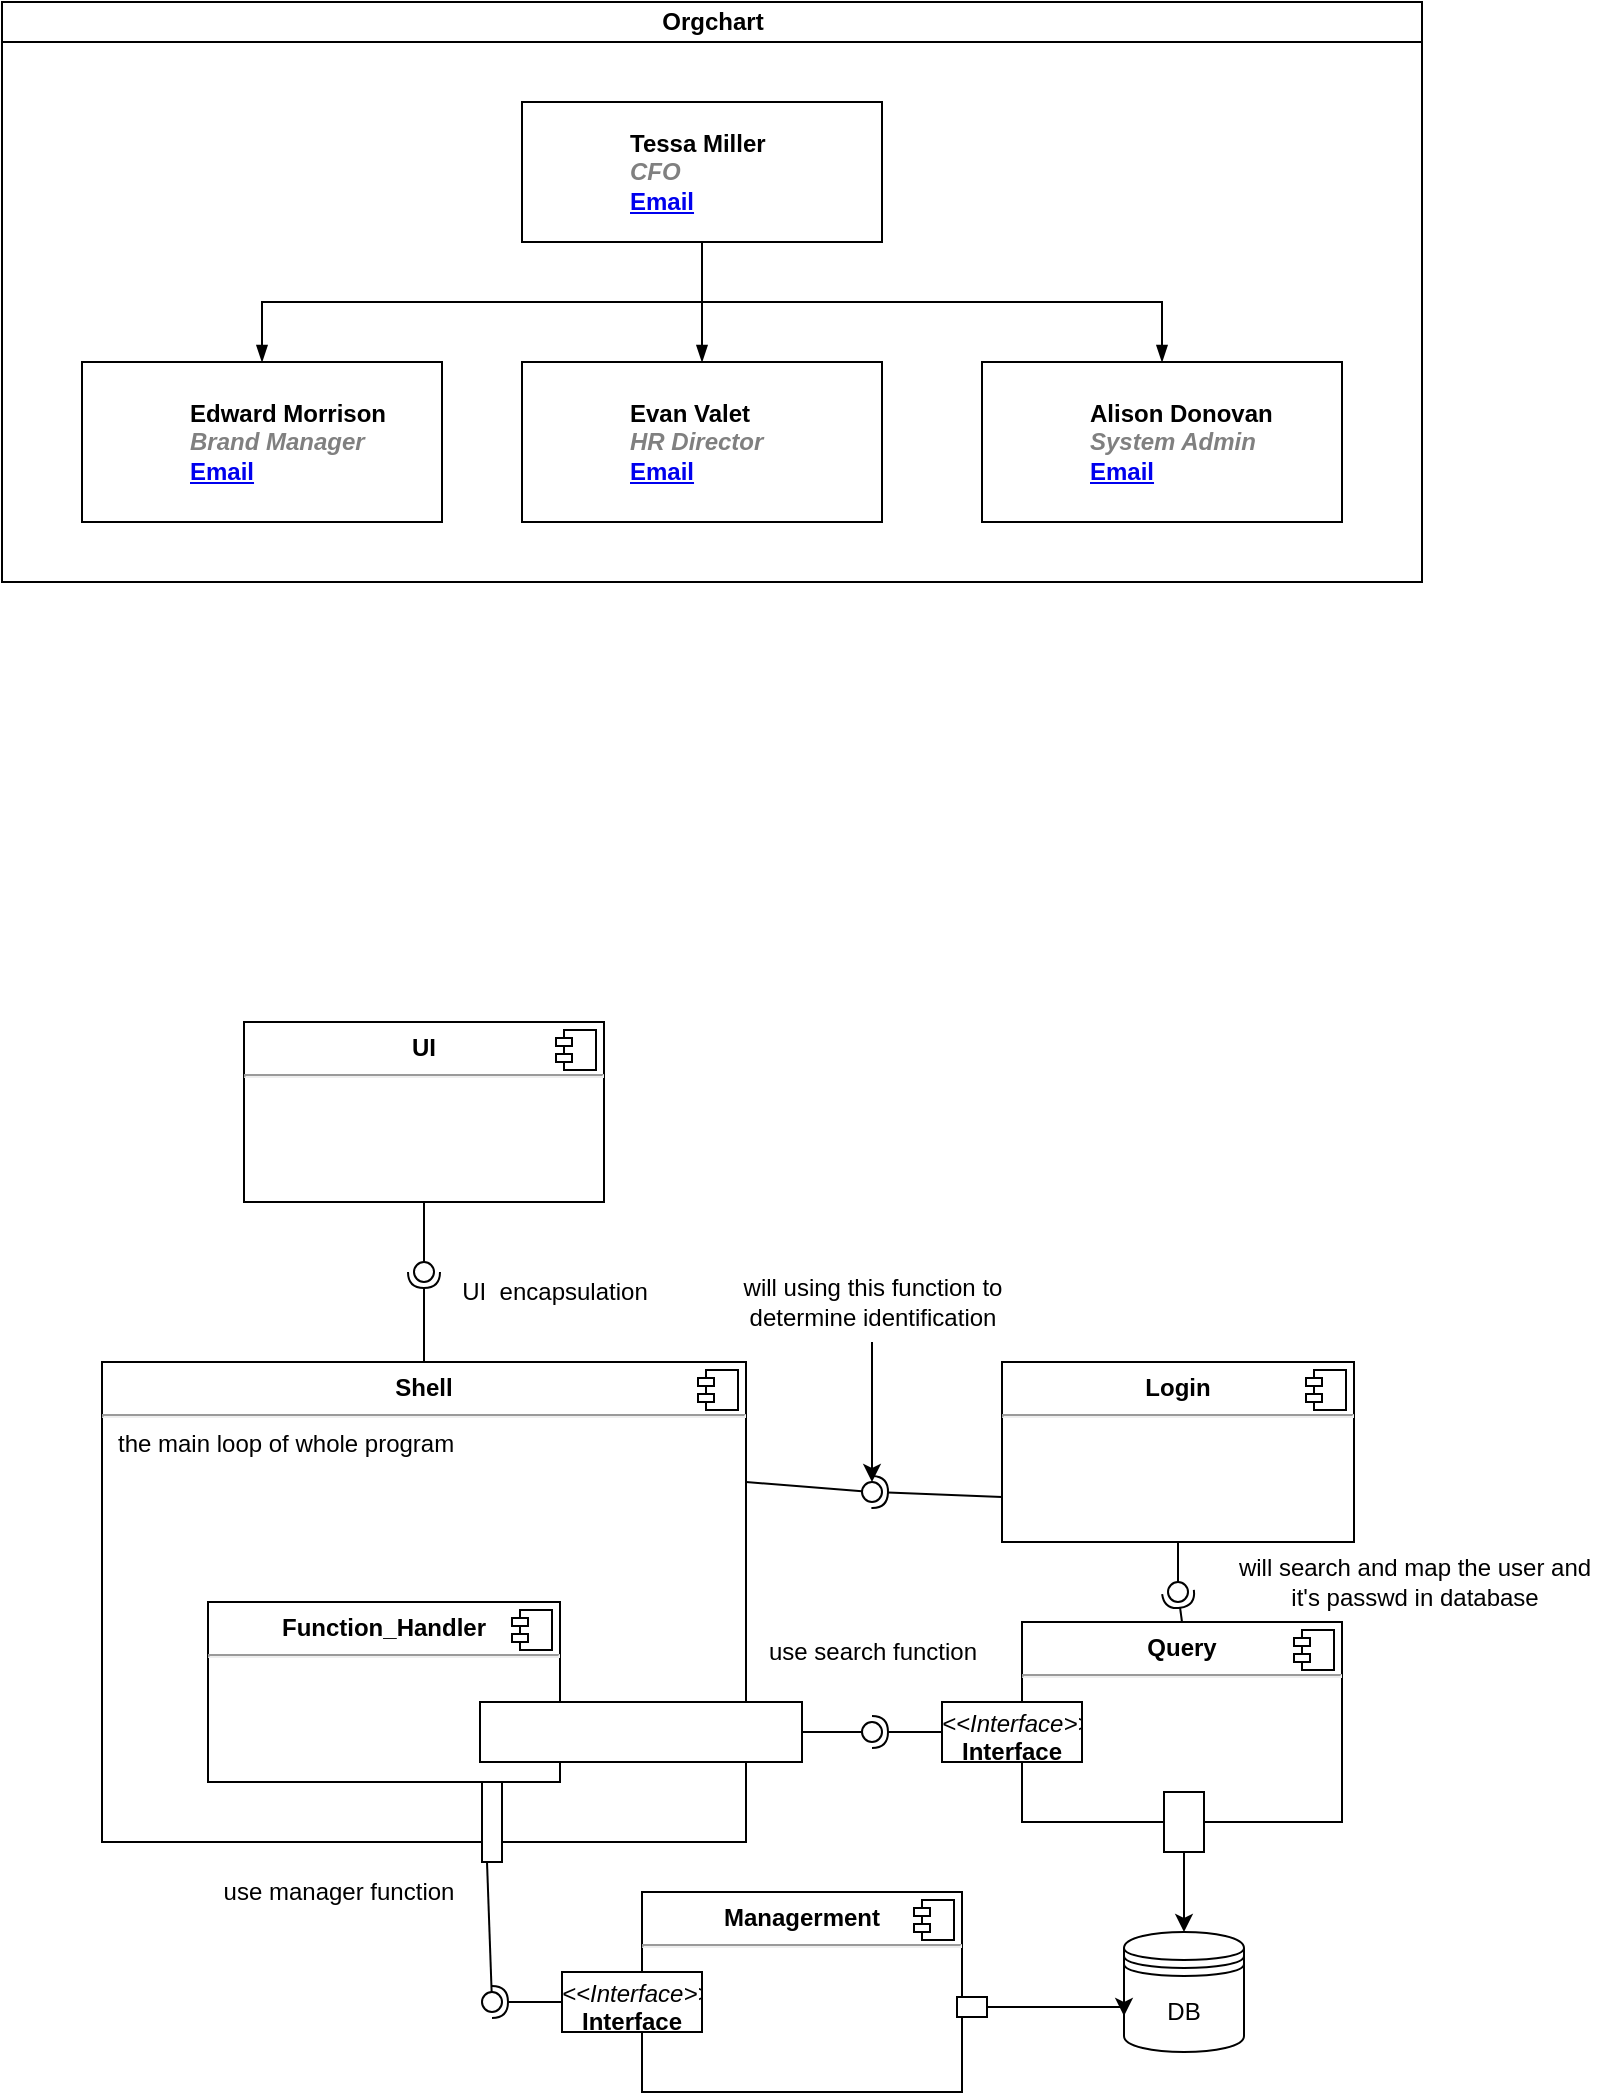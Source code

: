 <mxfile version="20.5.1" type="github">
  <diagram id="prtHgNgQTEPvFCAcTncT" name="Page-1">
    <mxGraphModel dx="1221" dy="644" grid="1" gridSize="10" guides="1" tooltips="1" connect="1" arrows="1" fold="1" page="1" pageScale="1" pageWidth="827" pageHeight="1169" math="0" shadow="0">
      <root>
        <mxCell id="0" />
        <mxCell id="1" parent="0" />
        <mxCell id="dNxyNK7c78bLwvsdeMH5-11" value="Orgchart" style="swimlane;html=1;startSize=20;horizontal=1;containerType=tree;glass=0;" parent="1" vertex="1">
          <mxGeometry x="40" y="80" width="710" height="290" as="geometry">
            <mxRectangle x="40" y="80" width="90" height="30" as="alternateBounds" />
          </mxGeometry>
        </mxCell>
        <UserObject label="%name%&lt;br&gt;&lt;i style=&quot;color: gray&quot;&gt;%position%&lt;/i&gt;&lt;br&gt;&lt;a href=&quot;mailto:%email%&quot;&gt;Email&lt;/a&gt;" name="Tessa Miller" position="CFO" location="Office 1" email="me@example.com" placeholders="1" link="https://www.draw.io" id="dNxyNK7c78bLwvsdeMH5-12">
          <mxCell style="label;image=https://cdn3.iconfinder.com/data/icons/user-avatars-1/512/users-3-128.png;whiteSpace=wrap;html=1;rounded=0;glass=0;treeMoving=1;treeFolding=1;" parent="dNxyNK7c78bLwvsdeMH5-11" vertex="1">
            <mxGeometry x="260" y="50" width="180" height="70" as="geometry" />
          </mxCell>
        </UserObject>
        <mxCell id="dNxyNK7c78bLwvsdeMH5-13" value="" style="endArrow=blockThin;endFill=1;fontSize=11;edgeStyle=elbowEdgeStyle;elbow=vertical;rounded=0;" parent="dNxyNK7c78bLwvsdeMH5-11" source="dNxyNK7c78bLwvsdeMH5-12" target="dNxyNK7c78bLwvsdeMH5-14" edge="1">
          <mxGeometry relative="1" as="geometry" />
        </mxCell>
        <UserObject label="%name%&lt;br&gt;&lt;i style=&quot;color: gray&quot;&gt;%position%&lt;/i&gt;&lt;br&gt;&lt;a href=&quot;mailto:%email%&quot;&gt;Email&lt;/a&gt;" name="Edward Morrison" position="Brand Manager" location="Office 2" email="me@example.com" placeholders="1" link="https://www.draw.io" id="dNxyNK7c78bLwvsdeMH5-14">
          <mxCell style="label;image=https://cdn3.iconfinder.com/data/icons/user-avatars-1/512/users-10-3-128.png;whiteSpace=wrap;html=1;rounded=0;glass=0;treeFolding=1;treeMoving=1;" parent="dNxyNK7c78bLwvsdeMH5-11" vertex="1">
            <mxGeometry x="40" y="180" width="180" height="80" as="geometry" />
          </mxCell>
        </UserObject>
        <mxCell id="dNxyNK7c78bLwvsdeMH5-15" value="" style="endArrow=blockThin;endFill=1;fontSize=11;edgeStyle=elbowEdgeStyle;elbow=vertical;rounded=0;" parent="dNxyNK7c78bLwvsdeMH5-11" source="dNxyNK7c78bLwvsdeMH5-12" target="dNxyNK7c78bLwvsdeMH5-16" edge="1">
          <mxGeometry relative="1" as="geometry" />
        </mxCell>
        <UserObject label="%name%&lt;br&gt;&lt;i style=&quot;color: gray&quot;&gt;%position%&lt;/i&gt;&lt;br&gt;&lt;a href=&quot;mailto:%email%&quot;&gt;Email&lt;/a&gt;" name="Evan Valet" position="HR Director" location="Office 4" email="me@example.com" placeholders="1" link="https://www.draw.io" id="dNxyNK7c78bLwvsdeMH5-16">
          <mxCell style="label;image=https://cdn3.iconfinder.com/data/icons/user-avatars-1/512/users-9-2-128.png;whiteSpace=wrap;html=1;rounded=0;glass=0;treeFolding=1;treeMoving=1;" parent="dNxyNK7c78bLwvsdeMH5-11" vertex="1">
            <mxGeometry x="260" y="180" width="180" height="80" as="geometry" />
          </mxCell>
        </UserObject>
        <mxCell id="dNxyNK7c78bLwvsdeMH5-17" value="" style="endArrow=blockThin;endFill=1;fontSize=11;edgeStyle=elbowEdgeStyle;elbow=vertical;rounded=0;" parent="dNxyNK7c78bLwvsdeMH5-11" source="dNxyNK7c78bLwvsdeMH5-12" target="dNxyNK7c78bLwvsdeMH5-18" edge="1">
          <mxGeometry relative="1" as="geometry" />
        </mxCell>
        <UserObject label="%name%&lt;br&gt;&lt;i style=&quot;color: gray&quot;&gt;%position%&lt;/i&gt;&lt;br&gt;&lt;a href=&quot;mailto:%email%&quot;&gt;Email&lt;/a&gt;" name="Alison Donovan" position="System Admin" location="Office 3" email="me@example.com" placeholders="1" link="https://www.draw.io" id="dNxyNK7c78bLwvsdeMH5-18">
          <mxCell style="label;image=https://cdn3.iconfinder.com/data/icons/user-avatars-1/512/users-2-128.png;whiteSpace=wrap;html=1;rounded=0;glass=0;" parent="dNxyNK7c78bLwvsdeMH5-11" vertex="1">
            <mxGeometry x="490" y="180" width="180" height="80" as="geometry" />
          </mxCell>
        </UserObject>
        <mxCell id="YdnGqSOYmnTD_bONCKsw-7" value="&lt;p style=&quot;margin:0px;margin-top:6px;text-align:center;&quot;&gt;&lt;b&gt;UI&lt;/b&gt;&lt;/p&gt;&lt;hr&gt;&lt;p style=&quot;margin:0px;margin-left:8px;&quot;&gt;&lt;br&gt;&lt;/p&gt;" style="align=left;overflow=fill;html=1;dropTarget=0;" vertex="1" parent="1">
          <mxGeometry x="161" y="590" width="180" height="90" as="geometry" />
        </mxCell>
        <mxCell id="YdnGqSOYmnTD_bONCKsw-8" value="" style="shape=component;jettyWidth=8;jettyHeight=4;" vertex="1" parent="YdnGqSOYmnTD_bONCKsw-7">
          <mxGeometry x="1" width="20" height="20" relative="1" as="geometry">
            <mxPoint x="-24" y="4" as="offset" />
          </mxGeometry>
        </mxCell>
        <mxCell id="YdnGqSOYmnTD_bONCKsw-9" value="&lt;p style=&quot;margin:0px;margin-top:6px;text-align:center;&quot;&gt;&lt;b&gt;Shell&lt;/b&gt;&lt;/p&gt;&lt;hr&gt;&lt;p style=&quot;margin:0px;margin-left:8px;&quot;&gt;the main loop of whole program&lt;/p&gt;" style="align=left;overflow=fill;html=1;dropTarget=0;" vertex="1" parent="1">
          <mxGeometry x="90" y="760" width="322" height="240" as="geometry" />
        </mxCell>
        <mxCell id="YdnGqSOYmnTD_bONCKsw-10" value="" style="shape=component;jettyWidth=8;jettyHeight=4;" vertex="1" parent="YdnGqSOYmnTD_bONCKsw-9">
          <mxGeometry x="1" width="20" height="20" relative="1" as="geometry">
            <mxPoint x="-24" y="4" as="offset" />
          </mxGeometry>
        </mxCell>
        <mxCell id="YdnGqSOYmnTD_bONCKsw-11" value="&lt;p style=&quot;margin:0px;margin-top:6px;text-align:center;&quot;&gt;&lt;b&gt;Login&lt;/b&gt;&lt;/p&gt;&lt;hr&gt;&lt;p style=&quot;margin:0px;margin-left:8px;&quot;&gt;&lt;br&gt;&lt;/p&gt;" style="align=left;overflow=fill;html=1;dropTarget=0;" vertex="1" parent="1">
          <mxGeometry x="540" y="760" width="176" height="90" as="geometry" />
        </mxCell>
        <mxCell id="YdnGqSOYmnTD_bONCKsw-12" value="" style="shape=component;jettyWidth=8;jettyHeight=4;" vertex="1" parent="YdnGqSOYmnTD_bONCKsw-11">
          <mxGeometry x="1" width="20" height="20" relative="1" as="geometry">
            <mxPoint x="-24" y="4" as="offset" />
          </mxGeometry>
        </mxCell>
        <mxCell id="YdnGqSOYmnTD_bONCKsw-19" value="" style="rounded=0;orthogonalLoop=1;jettySize=auto;html=1;endArrow=none;endFill=0;sketch=0;sourcePerimeterSpacing=0;targetPerimeterSpacing=0;exitX=1;exitY=0.25;exitDx=0;exitDy=0;" edge="1" target="YdnGqSOYmnTD_bONCKsw-21" parent="1" source="YdnGqSOYmnTD_bONCKsw-9">
          <mxGeometry relative="1" as="geometry">
            <mxPoint x="450" y="815" as="sourcePoint" />
          </mxGeometry>
        </mxCell>
        <mxCell id="YdnGqSOYmnTD_bONCKsw-20" value="" style="rounded=0;orthogonalLoop=1;jettySize=auto;html=1;endArrow=halfCircle;endFill=0;entryX=0.5;entryY=0.5;endSize=6;strokeWidth=1;sketch=0;exitX=0;exitY=0.75;exitDx=0;exitDy=0;" edge="1" target="YdnGqSOYmnTD_bONCKsw-21" parent="1" source="YdnGqSOYmnTD_bONCKsw-11">
          <mxGeometry relative="1" as="geometry">
            <mxPoint x="490" y="815" as="sourcePoint" />
          </mxGeometry>
        </mxCell>
        <mxCell id="YdnGqSOYmnTD_bONCKsw-21" value="" style="ellipse;whiteSpace=wrap;html=1;align=center;aspect=fixed;resizable=0;points=[];outlineConnect=0;sketch=0;" vertex="1" parent="1">
          <mxGeometry x="470" y="820" width="10" height="10" as="geometry" />
        </mxCell>
        <mxCell id="YdnGqSOYmnTD_bONCKsw-22" value="" style="rounded=0;orthogonalLoop=1;jettySize=auto;html=1;endArrow=none;endFill=0;sketch=0;sourcePerimeterSpacing=0;targetPerimeterSpacing=0;exitX=0.5;exitY=1;exitDx=0;exitDy=0;" edge="1" target="YdnGqSOYmnTD_bONCKsw-24" parent="1" source="YdnGqSOYmnTD_bONCKsw-7">
          <mxGeometry relative="1" as="geometry">
            <mxPoint x="227" y="715" as="sourcePoint" />
          </mxGeometry>
        </mxCell>
        <mxCell id="YdnGqSOYmnTD_bONCKsw-23" value="" style="rounded=0;orthogonalLoop=1;jettySize=auto;html=1;endArrow=halfCircle;endFill=0;entryX=0.5;entryY=0.5;endSize=6;strokeWidth=1;sketch=0;exitX=0.5;exitY=0;exitDx=0;exitDy=0;" edge="1" target="YdnGqSOYmnTD_bONCKsw-24" parent="1" source="YdnGqSOYmnTD_bONCKsw-9">
          <mxGeometry relative="1" as="geometry">
            <mxPoint x="340" y="725" as="sourcePoint" />
          </mxGeometry>
        </mxCell>
        <mxCell id="YdnGqSOYmnTD_bONCKsw-24" value="" style="ellipse;whiteSpace=wrap;html=1;align=center;aspect=fixed;resizable=0;points=[];outlineConnect=0;sketch=0;" vertex="1" parent="1">
          <mxGeometry x="246" y="710" width="10" height="10" as="geometry" />
        </mxCell>
        <mxCell id="YdnGqSOYmnTD_bONCKsw-25" value="&lt;p style=&quot;margin:0px;margin-top:6px;text-align:center;&quot;&gt;&lt;b&gt;Function_Handler&lt;/b&gt;&lt;/p&gt;&lt;hr&gt;&lt;p style=&quot;margin:0px;margin-left:8px;&quot;&gt;&lt;br&gt;&lt;/p&gt;" style="align=left;overflow=fill;html=1;dropTarget=0;" vertex="1" parent="1">
          <mxGeometry x="143" y="880" width="176" height="90" as="geometry" />
        </mxCell>
        <mxCell id="YdnGqSOYmnTD_bONCKsw-26" value="" style="shape=component;jettyWidth=8;jettyHeight=4;" vertex="1" parent="YdnGqSOYmnTD_bONCKsw-25">
          <mxGeometry x="1" width="20" height="20" relative="1" as="geometry">
            <mxPoint x="-24" y="4" as="offset" />
          </mxGeometry>
        </mxCell>
        <mxCell id="YdnGqSOYmnTD_bONCKsw-27" value="&lt;p style=&quot;margin:0px;margin-top:4px;text-align:center;&quot;&gt;&lt;br&gt;&lt;/p&gt;" style="verticalAlign=top;align=left;overflow=fill;fontSize=12;fontFamily=Helvetica;html=1;" vertex="1" parent="1">
          <mxGeometry x="279" y="930" width="161" height="30" as="geometry" />
        </mxCell>
        <mxCell id="YdnGqSOYmnTD_bONCKsw-28" value="&lt;p style=&quot;margin:0px;margin-top:6px;text-align:center;&quot;&gt;&lt;b&gt;Query&lt;/b&gt;&lt;/p&gt;&lt;hr&gt;&lt;p style=&quot;margin:0px;margin-left:8px;&quot;&gt;&lt;br&gt;&lt;/p&gt;" style="align=left;overflow=fill;html=1;dropTarget=0;" vertex="1" parent="1">
          <mxGeometry x="550" y="890" width="160" height="100" as="geometry" />
        </mxCell>
        <mxCell id="YdnGqSOYmnTD_bONCKsw-29" value="" style="shape=component;jettyWidth=8;jettyHeight=4;" vertex="1" parent="YdnGqSOYmnTD_bONCKsw-28">
          <mxGeometry x="1" width="20" height="20" relative="1" as="geometry">
            <mxPoint x="-24" y="4" as="offset" />
          </mxGeometry>
        </mxCell>
        <mxCell id="YdnGqSOYmnTD_bONCKsw-30" value="&lt;p style=&quot;margin:0px;margin-top:4px;text-align:center;&quot;&gt;&lt;i&gt;&amp;lt;&amp;lt;Interface&amp;gt;&amp;gt;&lt;/i&gt;&lt;br&gt;&lt;b&gt;Interface&lt;/b&gt;&lt;/p&gt;" style="verticalAlign=top;align=left;overflow=fill;fontSize=12;fontFamily=Helvetica;html=1;" vertex="1" parent="1">
          <mxGeometry x="510" y="930" width="70" height="30" as="geometry" />
        </mxCell>
        <mxCell id="YdnGqSOYmnTD_bONCKsw-34" value="" style="rounded=0;orthogonalLoop=1;jettySize=auto;html=1;endArrow=none;endFill=0;sketch=0;sourcePerimeterSpacing=0;targetPerimeterSpacing=0;exitX=1;exitY=0.5;exitDx=0;exitDy=0;" edge="1" target="YdnGqSOYmnTD_bONCKsw-36" parent="1" source="YdnGqSOYmnTD_bONCKsw-27">
          <mxGeometry relative="1" as="geometry">
            <mxPoint x="455" y="945" as="sourcePoint" />
          </mxGeometry>
        </mxCell>
        <mxCell id="YdnGqSOYmnTD_bONCKsw-35" value="" style="rounded=0;orthogonalLoop=1;jettySize=auto;html=1;endArrow=halfCircle;endFill=0;entryX=0.5;entryY=0.5;endSize=6;strokeWidth=1;sketch=0;exitX=0;exitY=0.5;exitDx=0;exitDy=0;" edge="1" target="YdnGqSOYmnTD_bONCKsw-36" parent="1" source="YdnGqSOYmnTD_bONCKsw-30">
          <mxGeometry relative="1" as="geometry">
            <mxPoint x="495" y="945" as="sourcePoint" />
          </mxGeometry>
        </mxCell>
        <mxCell id="YdnGqSOYmnTD_bONCKsw-36" value="" style="ellipse;whiteSpace=wrap;html=1;align=center;aspect=fixed;resizable=0;points=[];outlineConnect=0;sketch=0;" vertex="1" parent="1">
          <mxGeometry x="470" y="940" width="10" height="10" as="geometry" />
        </mxCell>
        <mxCell id="YdnGqSOYmnTD_bONCKsw-39" value="DB" style="shape=datastore;whiteSpace=wrap;html=1;" vertex="1" parent="1">
          <mxGeometry x="601" y="1045" width="60" height="60" as="geometry" />
        </mxCell>
        <mxCell id="YdnGqSOYmnTD_bONCKsw-43" style="edgeStyle=orthogonalEdgeStyle;rounded=0;orthogonalLoop=1;jettySize=auto;html=1;entryX=0.5;entryY=0;entryDx=0;entryDy=0;" edge="1" parent="1" source="YdnGqSOYmnTD_bONCKsw-40" target="YdnGqSOYmnTD_bONCKsw-39">
          <mxGeometry relative="1" as="geometry" />
        </mxCell>
        <mxCell id="YdnGqSOYmnTD_bONCKsw-40" value="&lt;p style=&quot;margin:0px;margin-top:4px;text-align:center;&quot;&gt;&lt;br&gt;&lt;/p&gt;" style="verticalAlign=top;align=left;overflow=fill;fontSize=12;fontFamily=Helvetica;html=1;rotation=90;" vertex="1" parent="1">
          <mxGeometry x="616" y="980" width="30" height="20" as="geometry" />
        </mxCell>
        <mxCell id="YdnGqSOYmnTD_bONCKsw-48" value="" style="rounded=0;orthogonalLoop=1;jettySize=auto;html=1;endArrow=none;endFill=0;sketch=0;sourcePerimeterSpacing=0;targetPerimeterSpacing=0;exitX=0.5;exitY=1;exitDx=0;exitDy=0;" edge="1" target="YdnGqSOYmnTD_bONCKsw-50" parent="1" source="YdnGqSOYmnTD_bONCKsw-11">
          <mxGeometry relative="1" as="geometry">
            <mxPoint x="611" y="875" as="sourcePoint" />
          </mxGeometry>
        </mxCell>
        <mxCell id="YdnGqSOYmnTD_bONCKsw-49" value="" style="rounded=0;orthogonalLoop=1;jettySize=auto;html=1;endArrow=halfCircle;endFill=0;entryX=0.5;entryY=0.5;endSize=6;strokeWidth=1;sketch=0;exitX=0.5;exitY=0;exitDx=0;exitDy=0;" edge="1" target="YdnGqSOYmnTD_bONCKsw-50" parent="1" source="YdnGqSOYmnTD_bONCKsw-28">
          <mxGeometry relative="1" as="geometry">
            <mxPoint x="651" y="875" as="sourcePoint" />
          </mxGeometry>
        </mxCell>
        <mxCell id="YdnGqSOYmnTD_bONCKsw-50" value="" style="ellipse;whiteSpace=wrap;html=1;align=center;aspect=fixed;resizable=0;points=[];outlineConnect=0;sketch=0;" vertex="1" parent="1">
          <mxGeometry x="623" y="870" width="10" height="10" as="geometry" />
        </mxCell>
        <mxCell id="YdnGqSOYmnTD_bONCKsw-51" value="&lt;p style=&quot;margin:0px;margin-top:6px;text-align:center;&quot;&gt;&lt;b&gt;Managerment&lt;/b&gt;&lt;/p&gt;&lt;hr&gt;&lt;p style=&quot;margin:0px;margin-left:8px;&quot;&gt;&lt;br&gt;&lt;/p&gt;" style="align=left;overflow=fill;html=1;dropTarget=0;" vertex="1" parent="1">
          <mxGeometry x="360" y="1025" width="160" height="100" as="geometry" />
        </mxCell>
        <mxCell id="YdnGqSOYmnTD_bONCKsw-52" value="" style="shape=component;jettyWidth=8;jettyHeight=4;" vertex="1" parent="YdnGqSOYmnTD_bONCKsw-51">
          <mxGeometry x="1" width="20" height="20" relative="1" as="geometry">
            <mxPoint x="-24" y="4" as="offset" />
          </mxGeometry>
        </mxCell>
        <mxCell id="YdnGqSOYmnTD_bONCKsw-53" value="&lt;p style=&quot;margin:0px;margin-top:4px;text-align:center;&quot;&gt;&lt;i&gt;&amp;lt;&amp;lt;Interface&amp;gt;&amp;gt;&lt;/i&gt;&lt;br&gt;&lt;b&gt;Interface&lt;/b&gt;&lt;/p&gt;" style="verticalAlign=top;align=left;overflow=fill;fontSize=12;fontFamily=Helvetica;html=1;" vertex="1" parent="1">
          <mxGeometry x="320" y="1065" width="70" height="30" as="geometry" />
        </mxCell>
        <mxCell id="YdnGqSOYmnTD_bONCKsw-54" value="" style="rounded=0;orthogonalLoop=1;jettySize=auto;html=1;endArrow=none;endFill=0;sketch=0;sourcePerimeterSpacing=0;targetPerimeterSpacing=0;exitX=0.75;exitY=0;exitDx=0;exitDy=0;" edge="1" parent="1" target="YdnGqSOYmnTD_bONCKsw-56" source="YdnGqSOYmnTD_bONCKsw-61">
          <mxGeometry relative="1" as="geometry">
            <mxPoint x="280" y="1030" as="sourcePoint" />
          </mxGeometry>
        </mxCell>
        <mxCell id="YdnGqSOYmnTD_bONCKsw-55" value="" style="rounded=0;orthogonalLoop=1;jettySize=auto;html=1;endArrow=halfCircle;endFill=0;entryX=0.5;entryY=0.5;endSize=6;strokeWidth=1;sketch=0;exitX=0;exitY=0.5;exitDx=0;exitDy=0;" edge="1" parent="1" source="YdnGqSOYmnTD_bONCKsw-53" target="YdnGqSOYmnTD_bONCKsw-56">
          <mxGeometry relative="1" as="geometry">
            <mxPoint x="305" y="1080" as="sourcePoint" />
          </mxGeometry>
        </mxCell>
        <mxCell id="YdnGqSOYmnTD_bONCKsw-56" value="" style="ellipse;whiteSpace=wrap;html=1;align=center;aspect=fixed;resizable=0;points=[];outlineConnect=0;sketch=0;" vertex="1" parent="1">
          <mxGeometry x="280" y="1075" width="10" height="10" as="geometry" />
        </mxCell>
        <mxCell id="YdnGqSOYmnTD_bONCKsw-62" style="edgeStyle=orthogonalEdgeStyle;rounded=0;orthogonalLoop=1;jettySize=auto;html=1;entryX=0;entryY=0.7;entryDx=0;entryDy=0;" edge="1" parent="1" source="YdnGqSOYmnTD_bONCKsw-59" target="YdnGqSOYmnTD_bONCKsw-39">
          <mxGeometry relative="1" as="geometry">
            <Array as="points">
              <mxPoint x="601" y="1082" />
            </Array>
          </mxGeometry>
        </mxCell>
        <mxCell id="YdnGqSOYmnTD_bONCKsw-59" value="&lt;p style=&quot;margin:0px;margin-top:4px;text-align:center;&quot;&gt;&lt;br&gt;&lt;/p&gt;" style="verticalAlign=top;align=left;overflow=fill;fontSize=12;fontFamily=Helvetica;html=1;rotation=90;" vertex="1" parent="1">
          <mxGeometry x="520" y="1075" width="10" height="15" as="geometry" />
        </mxCell>
        <mxCell id="YdnGqSOYmnTD_bONCKsw-61" value="&lt;p style=&quot;margin:0px;margin-top:4px;text-align:center;&quot;&gt;&lt;br&gt;&lt;/p&gt;" style="verticalAlign=top;align=left;overflow=fill;fontSize=12;fontFamily=Helvetica;html=1;rotation=-180;" vertex="1" parent="1">
          <mxGeometry x="280" y="970" width="10" height="40" as="geometry" />
        </mxCell>
        <mxCell id="YdnGqSOYmnTD_bONCKsw-63" value="UI&amp;nbsp; encapsulation" style="text;html=1;align=center;verticalAlign=middle;resizable=0;points=[];autosize=1;strokeColor=none;fillColor=none;" vertex="1" parent="1">
          <mxGeometry x="256" y="710" width="120" height="30" as="geometry" />
        </mxCell>
        <mxCell id="YdnGqSOYmnTD_bONCKsw-65" style="edgeStyle=orthogonalEdgeStyle;rounded=0;orthogonalLoop=1;jettySize=auto;html=1;" edge="1" parent="1" source="YdnGqSOYmnTD_bONCKsw-64" target="YdnGqSOYmnTD_bONCKsw-21">
          <mxGeometry relative="1" as="geometry" />
        </mxCell>
        <mxCell id="YdnGqSOYmnTD_bONCKsw-64" value="will using this function to &lt;br&gt;determine identification" style="text;html=1;align=center;verticalAlign=middle;resizable=0;points=[];autosize=1;strokeColor=none;fillColor=none;" vertex="1" parent="1">
          <mxGeometry x="400" y="710" width="150" height="40" as="geometry" />
        </mxCell>
        <mxCell id="YdnGqSOYmnTD_bONCKsw-66" value="will search and map the user and &lt;br&gt;it&#39;s passwd in database" style="text;html=1;align=center;verticalAlign=middle;resizable=0;points=[];autosize=1;strokeColor=none;fillColor=none;" vertex="1" parent="1">
          <mxGeometry x="646" y="850" width="200" height="40" as="geometry" />
        </mxCell>
        <mxCell id="YdnGqSOYmnTD_bONCKsw-67" value="use search function" style="text;html=1;align=center;verticalAlign=middle;resizable=0;points=[];autosize=1;strokeColor=none;fillColor=none;" vertex="1" parent="1">
          <mxGeometry x="410" y="890" width="130" height="30" as="geometry" />
        </mxCell>
        <mxCell id="YdnGqSOYmnTD_bONCKsw-68" value="use manager function" style="text;html=1;align=center;verticalAlign=middle;resizable=0;points=[];autosize=1;strokeColor=none;fillColor=none;" vertex="1" parent="1">
          <mxGeometry x="138" y="1010" width="140" height="30" as="geometry" />
        </mxCell>
      </root>
    </mxGraphModel>
  </diagram>
</mxfile>
